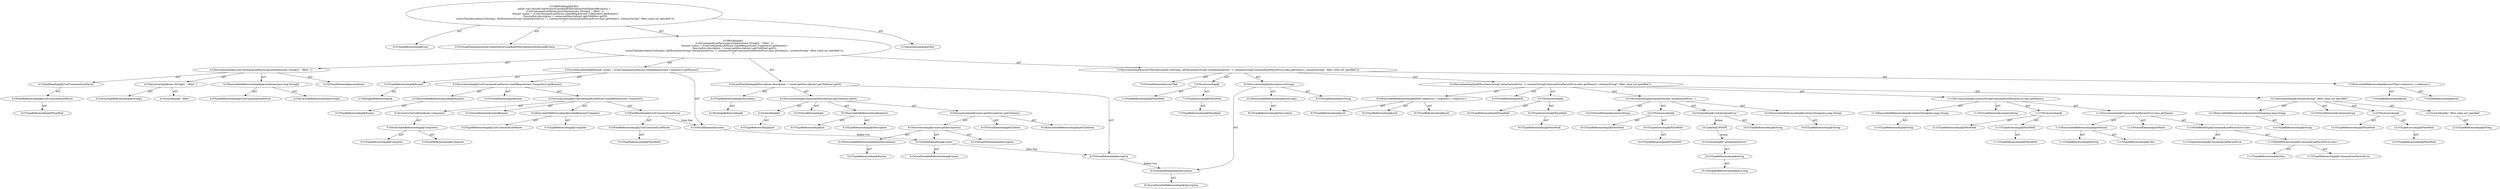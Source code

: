 digraph "shouldCreateFailureUponBaldFilterOptionNotFollowedByValue#?" {
0 [label="3:CtTypeReferenceImpl@void" shape=ellipse]
1 [label="3:CtVirtualElement@shouldCreateFailureUponBaldFilterOptionNotFollowedByValue" shape=ellipse]
2 [label="4:CtExecutableReferenceImpl@parseOptions(java.lang.String[])" shape=ellipse]
3 [label="4:CtTypeReferenceImpl@jUnitCommandLineParser" shape=ellipse]
4 [label="4:CtArrayTypeReferenceImpl@String[]" shape=ellipse]
5 [label="4:CtVirtualElement@parseOptions" shape=ellipse]
6 [label="4:CtFieldReferenceImpl@jUnitCommandLineParser" shape=ellipse]
7 [label="4:CtTypeReferenceImpl@PlaceHold" shape=ellipse]
8 [label="4:CtFieldReadImpl@jUnitCommandLineParser" shape=ellipse]
9 [label="4:CtNewArrayImpl@new String[]\{ \"--filter\" \}" shape=ellipse]
10 [label="4:CtArrayTypeReferenceImpl@String[]" shape=ellipse]
11 [label="4:CtLiteralImpl@\"--filter\"" shape=ellipse]
12 [label="4:CtInvocationImpl@jUnitCommandLineParser.parseOptions(new String[]\{ \"--filter\" \})" shape=ellipse]
13 [label="5:CtTypeReferenceImpl@Runner" shape=ellipse]
14 [label="5:CtPackageReferenceImpl@" shape=ellipse]
15 [label="5:CtExecutableReferenceImpl@getRunner()" shape=ellipse]
16 [label="5:CtTypeReferenceImpl@Runner" shape=ellipse]
17 [label="5:CtVirtualElement@getRunner" shape=ellipse]
18 [label="5:CtExecutableReferenceImpl@createRequest(Computer)" shape=ellipse]
19 [label="5:CtTypeReferenceImpl@jUnitCommandLineParser" shape=ellipse]
20 [label="5:CtTypeReferenceImpl@Computer" shape=ellipse]
21 [label="5:CtVirtualElement@createRequest" shape=ellipse]
22 [label="5:CtFieldReferenceImpl@jUnitCommandLineParser" shape=ellipse]
23 [label="5:CtTypeReferenceImpl@PlaceHold" shape=ellipse]
24 [label="5:CtFieldReadImpl@jUnitCommandLineParser" shape=ellipse]
25 [label="5:CtExecutableReferenceImpl@Computer()" shape=ellipse]
26 [label="5:CtTypeReferenceImpl@Computer" shape=ellipse]
27 [label="5:CtTypeReferenceImpl@Computer" shape=ellipse]
28 [label="5:CtConstructorCallImpl@new Computer()" shape=ellipse]
29 [label="5:CtInvocationImpl@jUnitCommandLineParser.createRequest(new Computer())" shape=ellipse]
30 [label="5:CtInvocationImpl@jUnitCommandLineParser.createRequest(new Computer()).getRunner()" shape=ellipse]
31 [label="5:CtVirtualElement@runner" shape=ellipse]
32 [label="5:CtLocalVariableImpl@Runner runner = jUnitCommandLineParser.createRequest(new Computer()).getRunner()" shape=ellipse]
33 [label="6:CtTypeReferenceImpl@Description" shape=ellipse]
34 [label="6:CtPackageReferenceImpl@" shape=ellipse]
35 [label="6:CtExecutableReferenceImpl@get(int)" shape=ellipse]
36 [label="6:CtTypeReferenceImpl@Description" shape=ellipse]
37 [label="6:CtTypeReferenceImpl@int" shape=ellipse]
38 [label="6:CtVirtualElement@get" shape=ellipse]
39 [label="6:CtExecutableReferenceImpl@getChildren()" shape=ellipse]
40 [label="6:CtVirtualElement@getChildren" shape=ellipse]
41 [label="6:CtExecutableReferenceImpl@getDescription()" shape=ellipse]
42 [label="6:CtTypeReferenceImpl@Runner" shape=ellipse]
43 [label="6:CtVirtualElement@getDescription" shape=ellipse]
44 [label="6:CtVariableReadImpl@runner" shape=ellipse]
45 [label="6:CtLocalVariableReferenceImpl@runner" shape=ellipse]
46 [label="6:CtInvocationImpl@runner.getDescription()" shape=ellipse]
47 [label="6:CtInvocationImpl@runner.getDescription().getChildren()" shape=ellipse]
48 [label="6:CtLiteralImpl@0" shape=ellipse]
49 [label="6:CtTypeReferenceImpl@int" shape=ellipse]
50 [label="6:CtInvocationImpl@runner.getDescription().getChildren().get(0)" shape=ellipse]
51 [label="6:CtVirtualElement@description" shape=ellipse]
52 [label="6:CtLocalVariableImpl@Description description = runner.getDescription().getChildren().get(0)" shape=ellipse]
53 [label="7:CtExecutableReferenceImpl@assertThat(<unknown>,<unknown>)" shape=ellipse]
54 [label="7:CtTypeReferenceImpl@null" shape=ellipse]
55 [label="7:CtTypeReferenceImpl@null" shape=ellipse]
56 [label="7:CtVirtualElement@assertThat" shape=ellipse]
57 [label="7:CtTypeAccessImpl@PlaceHold" shape=ellipse]
58 [label="7:CtTypeReferenceImpl@PlaceHold" shape=ellipse]
59 [label="7:CtThisAccessImpl@" shape=ellipse]
60 [label="7:CtTypeReferenceImpl@PlaceHold" shape=ellipse]
61 [label="8:CtExecutableReferenceImpl@toString()" shape=ellipse]
62 [label="8:CtTypeReferenceImpl@Description" shape=ellipse]
63 [label="8:CtVirtualElement@toString" shape=ellipse]
64 [label="8:CtVariableReadImpl@description" shape=ellipse]
65 [label="8:CtLocalVariableReferenceImpl@description" shape=ellipse]
66 [label="8:CtInvocationImpl@description.toString()" shape=ellipse]
67 [label="9:CtExecutableReferenceImpl@allOf(<unknown>,<unknown>,<unknown>)" shape=ellipse]
68 [label="9:CtTypeReferenceImpl@null" shape=ellipse]
69 [label="9:CtTypeReferenceImpl@null" shape=ellipse]
70 [label="9:CtTypeReferenceImpl@null" shape=ellipse]
71 [label="9:CtVirtualElement@allOf" shape=ellipse]
72 [label="9:CtTypeAccessImpl@PlaceHold" shape=ellipse]
73 [label="9:CtTypeReferenceImpl@PlaceHold" shape=ellipse]
74 [label="9:CtThisAccessImpl@" shape=ellipse]
75 [label="9:CtTypeReferenceImpl@PlaceHold" shape=ellipse]
76 [label="10:CtExecutableReferenceImpl@containsString(java.lang.String)" shape=ellipse]
77 [label="10:CtTypeReferenceImpl@String" shape=ellipse]
78 [label="10:CtVirtualElement@containsString" shape=ellipse]
79 [label="10:CtTypeAccessImpl@PlaceHold" shape=ellipse]
80 [label="10:CtTypeReferenceImpl@PlaceHold" shape=ellipse]
81 [label="10:CtThisAccessImpl@" shape=ellipse]
82 [label="10:CtTypeReferenceImpl@PlaceHold" shape=ellipse]
83 [label="10:CtLiteralImpl@\"initializationError: \"" shape=ellipse]
84 [label="10:CtTypeReferenceImpl@String" shape=ellipse]
85 [label="10:CtInvocationImpl@containsString(\"initializationError: \")" shape=ellipse]
86 [label="11:CtExecutableReferenceImpl@containsString(java.lang.String)" shape=ellipse]
87 [label="11:CtTypeReferenceImpl@String" shape=ellipse]
88 [label="11:CtVirtualElement@containsString" shape=ellipse]
89 [label="11:CtTypeAccessImpl@PlaceHold" shape=ellipse]
90 [label="11:CtTypeReferenceImpl@PlaceHold" shape=ellipse]
91 [label="11:CtThisAccessImpl@" shape=ellipse]
92 [label="11:CtTypeReferenceImpl@PlaceHold" shape=ellipse]
93 [label="11:CtExecutableReferenceImpl@getName()" shape=ellipse]
94 [label="11:CtTypeReferenceImpl@Class" shape=ellipse]
95 [label="11:CtTypeReferenceImpl@String" shape=ellipse]
96 [label="11:CtVirtualElement@getName" shape=ellipse]
97 [label="11:CtFieldReferenceImpl@CommandLineParserError.class" shape=ellipse]
98 [label="11:CtTypeReferenceImpl@CommandLineParserError" shape=ellipse]
99 [label="11:CtTypeReferenceImpl@Class" shape=ellipse]
100 [label="11:CtFieldReadImpl@CommandLineParserError.class" shape=ellipse]
101 [label="11:CtTypeAccessImpl@CommandLineParserError" shape=ellipse]
102 [label="11:CtInvocationImpl@CommandLineParserError.class.getName()" shape=ellipse]
103 [label="11:CtInvocationImpl@containsString(CommandLineParserError.class.getName())" shape=ellipse]
104 [label="12:CtExecutableReferenceImpl@containsString(java.lang.String)" shape=ellipse]
105 [label="12:CtTypeReferenceImpl@String" shape=ellipse]
106 [label="12:CtVirtualElement@containsString" shape=ellipse]
107 [label="12:CtTypeAccessImpl@PlaceHold" shape=ellipse]
108 [label="12:CtTypeReferenceImpl@PlaceHold" shape=ellipse]
109 [label="12:CtThisAccessImpl@" shape=ellipse]
110 [label="12:CtTypeReferenceImpl@PlaceHold" shape=ellipse]
111 [label="12:CtLiteralImpl@\"--filter value not specified\"" shape=ellipse]
112 [label="12:CtTypeReferenceImpl@String" shape=ellipse]
113 [label="12:CtInvocationImpl@containsString(\"--filter value not specified\")" shape=ellipse]
114 [label="9:CtInvocationImpl@allOf(containsString(\"initializationError: \"), containsString(CommandLineParserError.class.getName()), containsString(\"--filter value not specified\"))" shape=ellipse]
115 [label="7:CtInvocationImpl@assertThat(description.toString(), allOf(containsString(\"initializationError: \"), containsString(CommandLineParserError.class.getName()), containsString(\"--filter value not specified\")))" shape=ellipse]
116 [label="3:CtBlockImpl@\{
    jUnitCommandLineParser.parseOptions(new String[]\{ \"--filter\" \});
    Runner runner = jUnitCommandLineParser.createRequest(new Computer()).getRunner();
    Description description = runner.getDescription().getChildren().get(0);
    assertThat(description.toString(), allOf(containsString(\"initializationError: \"), containsString(CommandLineParserError.class.getName()), containsString(\"--filter value not specified\")));
\}" shape=ellipse]
117 [label="3:CtMethodImpl@@Test
public void shouldCreateFailureUponBaldFilterOptionNotFollowedByValue() \{
    jUnitCommandLineParser.parseOptions(new String[]\{ \"--filter\" \});
    Runner runner = jUnitCommandLineParser.createRequest(new Computer()).getRunner();
    Description description = runner.getDescription().getChildren().get(0);
    assertThat(description.toString(), allOf(containsString(\"initializationError: \"), containsString(CommandLineParserError.class.getName()), containsString(\"--filter value not specified\")));
\}" shape=ellipse]
118 [label="2:CtAnnotationImpl@@Test" shape=ellipse]
119 [label="10:Update@UPDATE" shape=ellipse]
120 [label="10:CtPackageReferenceImpl@java.lang" shape=ellipse]
121 [label="10:CtTypeReferenceImpl@String" shape=ellipse]
122 [label="10:CtLiteralImpl@\"initializationError:\"" shape=ellipse]
2 -> 3 [label="AST"];
2 -> 4 [label="AST"];
6 -> 7 [label="AST"];
8 -> 6 [label="AST"];
9 -> 10 [label="AST"];
9 -> 11 [label="AST"];
12 -> 5 [label="AST"];
12 -> 8 [label="AST"];
12 -> 2 [label="AST"];
12 -> 9 [label="AST"];
13 -> 14 [label="AST"];
15 -> 16 [label="AST"];
18 -> 19 [label="AST"];
18 -> 20 [label="AST"];
22 -> 23 [label="AST"];
24 -> 22 [label="AST"];
24 -> 31 [label="Data Dep"];
25 -> 26 [label="AST"];
25 -> 27 [label="AST"];
28 -> 25 [label="AST"];
29 -> 21 [label="AST"];
29 -> 24 [label="AST"];
29 -> 18 [label="AST"];
29 -> 28 [label="AST"];
30 -> 17 [label="AST"];
30 -> 29 [label="AST"];
30 -> 15 [label="AST"];
31 -> 44 [label="Define-Use"];
32 -> 31 [label="AST"];
32 -> 13 [label="AST"];
32 -> 30 [label="AST"];
33 -> 34 [label="AST"];
35 -> 36 [label="AST"];
35 -> 37 [label="AST"];
41 -> 42 [label="AST"];
44 -> 45 [label="AST"];
44 -> 51 [label="Data Dep"];
46 -> 43 [label="AST"];
46 -> 44 [label="AST"];
46 -> 41 [label="AST"];
47 -> 40 [label="AST"];
47 -> 46 [label="AST"];
47 -> 39 [label="AST"];
48 -> 49 [label="AST"];
50 -> 38 [label="AST"];
50 -> 47 [label="AST"];
50 -> 35 [label="AST"];
50 -> 48 [label="AST"];
51 -> 64 [label="Define-Use"];
52 -> 51 [label="AST"];
52 -> 33 [label="AST"];
52 -> 50 [label="AST"];
53 -> 54 [label="AST"];
53 -> 55 [label="AST"];
57 -> 58 [label="AST"];
59 -> 60 [label="AST"];
59 -> 57 [label="AST"];
61 -> 62 [label="AST"];
64 -> 65 [label="AST"];
66 -> 63 [label="AST"];
66 -> 64 [label="AST"];
66 -> 61 [label="AST"];
67 -> 68 [label="AST"];
67 -> 69 [label="AST"];
67 -> 70 [label="AST"];
72 -> 73 [label="AST"];
74 -> 75 [label="AST"];
74 -> 72 [label="AST"];
76 -> 77 [label="AST"];
79 -> 80 [label="AST"];
81 -> 82 [label="AST"];
81 -> 79 [label="AST"];
83 -> 84 [label="AST"];
83 -> 119 [label="Action"];
85 -> 78 [label="AST"];
85 -> 81 [label="AST"];
85 -> 76 [label="AST"];
85 -> 83 [label="AST"];
86 -> 87 [label="AST"];
89 -> 90 [label="AST"];
91 -> 92 [label="AST"];
91 -> 89 [label="AST"];
93 -> 94 [label="AST"];
93 -> 95 [label="AST"];
97 -> 98 [label="AST"];
97 -> 99 [label="AST"];
100 -> 101 [label="AST"];
100 -> 97 [label="AST"];
102 -> 96 [label="AST"];
102 -> 100 [label="AST"];
102 -> 93 [label="AST"];
103 -> 88 [label="AST"];
103 -> 91 [label="AST"];
103 -> 86 [label="AST"];
103 -> 102 [label="AST"];
104 -> 105 [label="AST"];
107 -> 108 [label="AST"];
109 -> 110 [label="AST"];
109 -> 107 [label="AST"];
111 -> 112 [label="AST"];
113 -> 106 [label="AST"];
113 -> 109 [label="AST"];
113 -> 104 [label="AST"];
113 -> 111 [label="AST"];
114 -> 71 [label="AST"];
114 -> 74 [label="AST"];
114 -> 67 [label="AST"];
114 -> 85 [label="AST"];
114 -> 103 [label="AST"];
114 -> 113 [label="AST"];
115 -> 56 [label="AST"];
115 -> 59 [label="AST"];
115 -> 53 [label="AST"];
115 -> 66 [label="AST"];
115 -> 114 [label="AST"];
116 -> 12 [label="AST"];
116 -> 32 [label="AST"];
116 -> 52 [label="AST"];
116 -> 115 [label="AST"];
117 -> 1 [label="AST"];
117 -> 118 [label="AST"];
117 -> 0 [label="AST"];
117 -> 116 [label="AST"];
119 -> 122 [label="Action"];
121 -> 120 [label="AST"];
122 -> 121 [label="AST"];
}